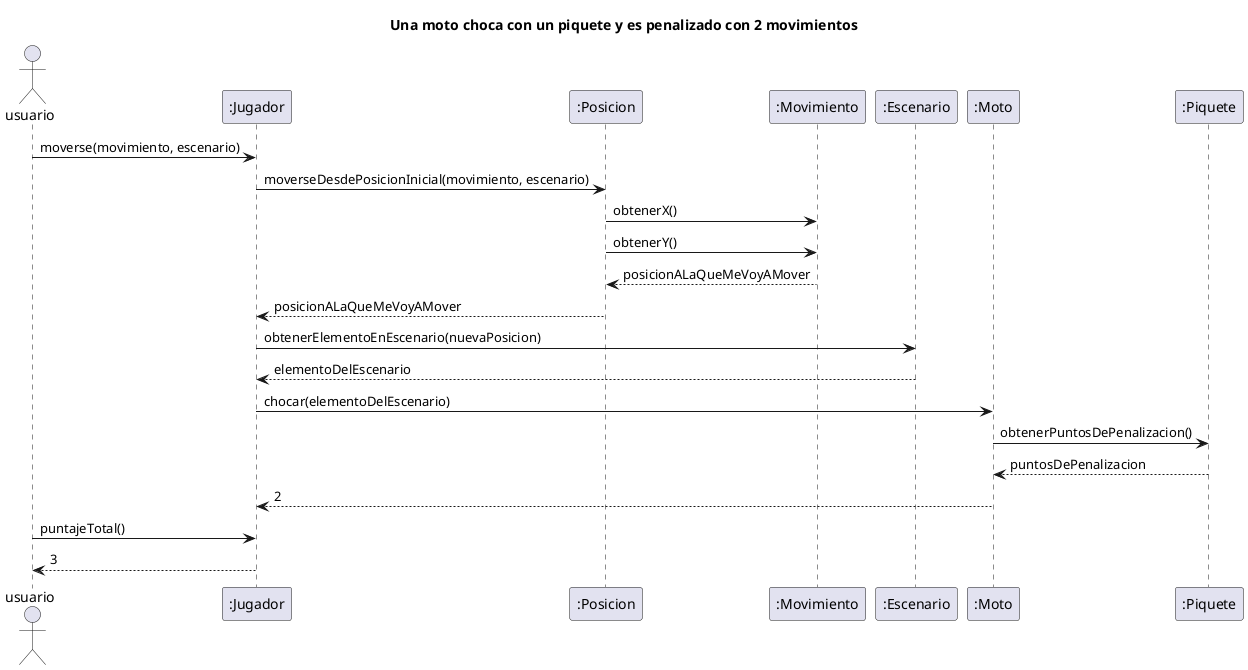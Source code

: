 @startuml
title Una moto choca con un piquete y es penalizado con 2 movimientos

Actor usuario

"usuario" -> ":Jugador": moverse(movimiento, escenario)
":Jugador" -> ":Posicion": moverseDesdePosicionInicial(movimiento, escenario)
":Posicion" -> ":Movimiento": obtenerX()
":Posicion" -> ":Movimiento": obtenerY()
return posicionALaQueMeVoyAMover
":Posicion" --> ":Jugador": posicionALaQueMeVoyAMover
":Jugador" -> ":Escenario": obtenerElementoEnEscenario(nuevaPosicion)
":Escenario" --> ":Jugador": elementoDelEscenario
":Jugador" -> ":Moto": chocar(elementoDelEscenario)
":Moto" -> ":Piquete": obtenerPuntosDePenalizacion()
return puntosDePenalizacion
":Moto" --> ":Jugador": 2
"usuario" -> ":Jugador": puntajeTotal()
return 3

@enduml